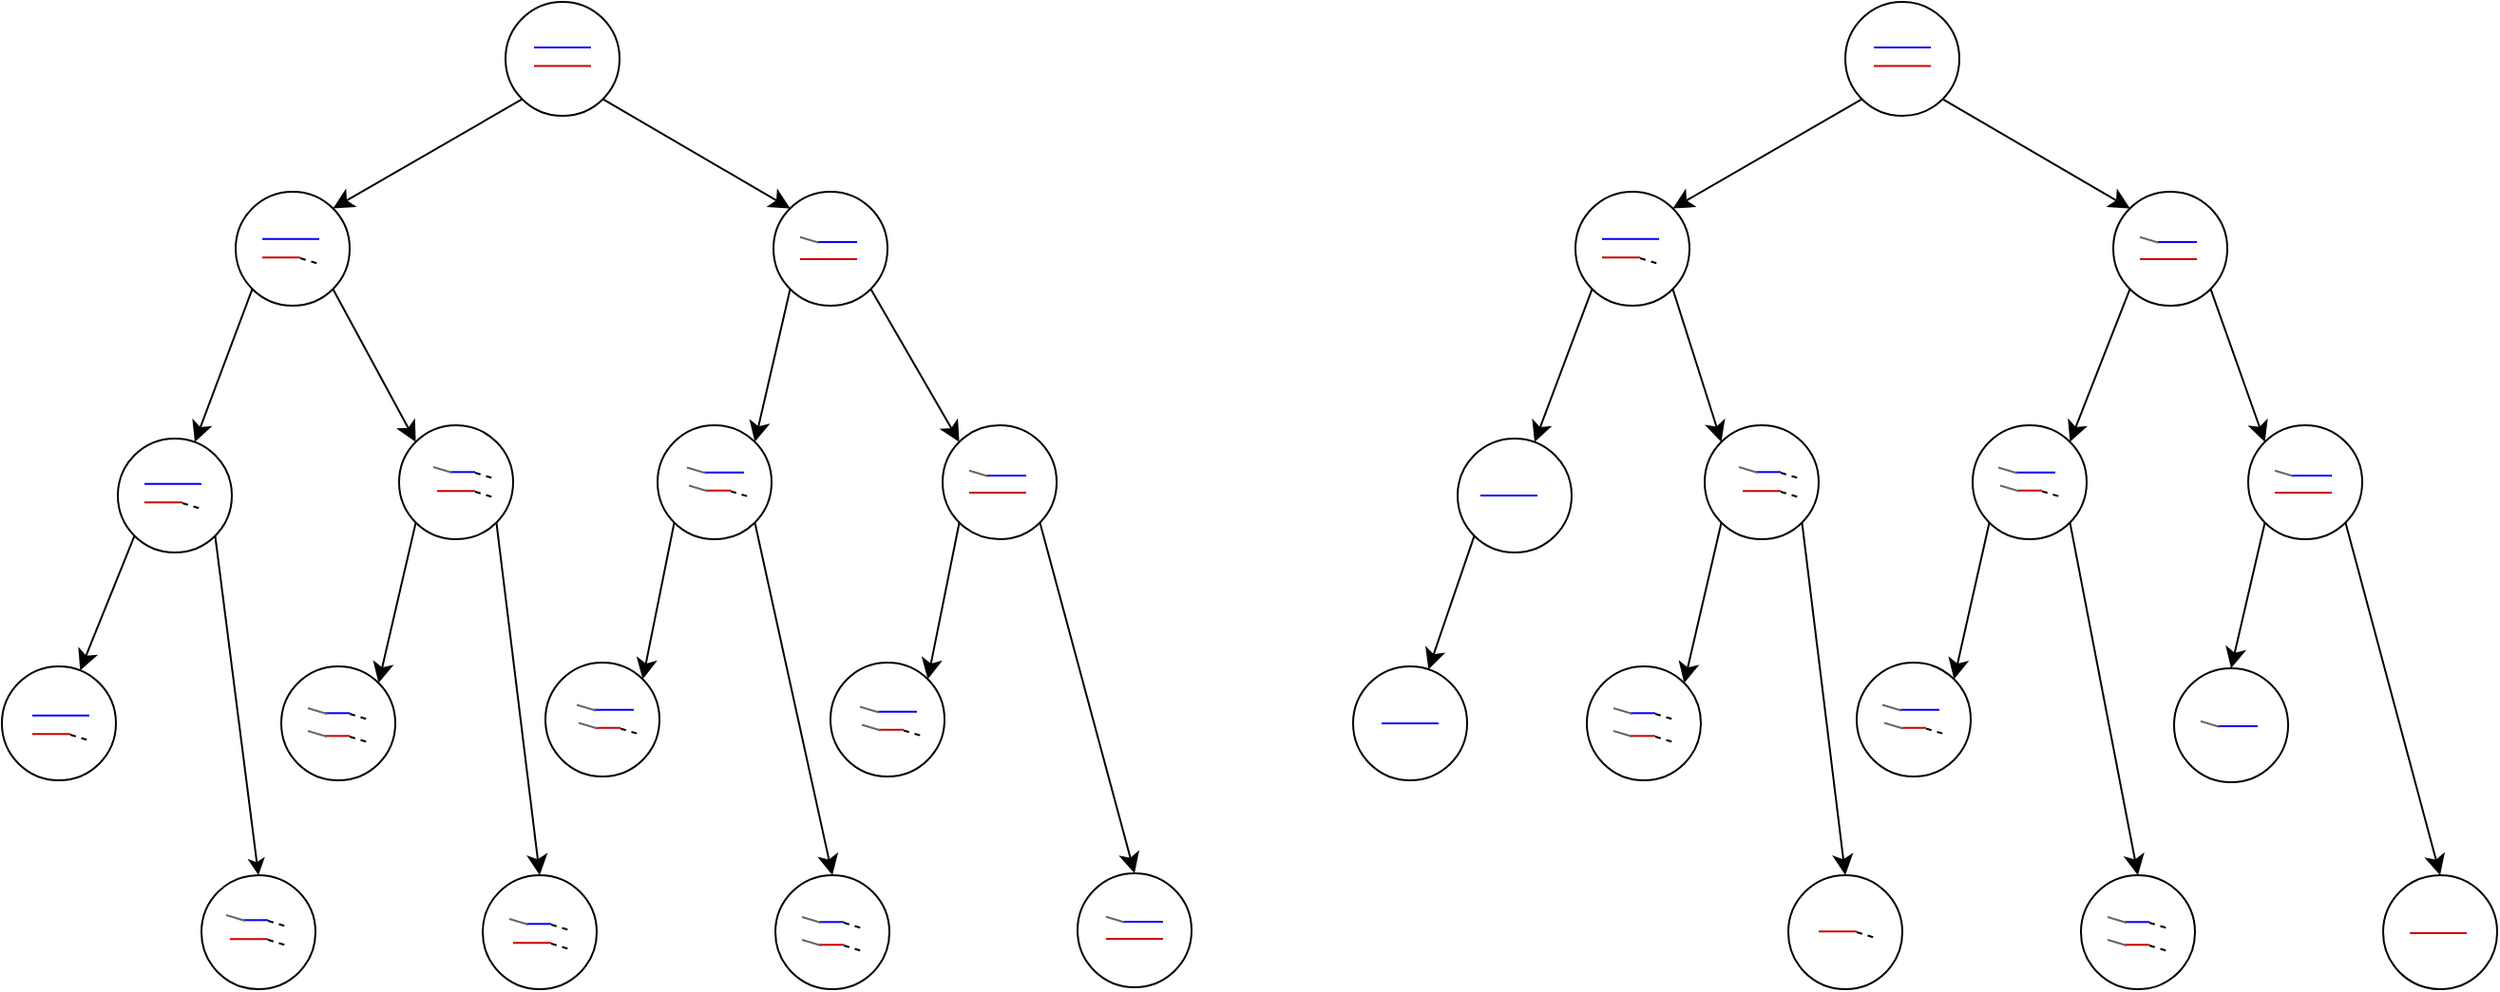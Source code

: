 <mxfile version="19.0.0" type="github"><diagram id="vGKVlqNKv7uY1KQW3NVf" name="Page-1"><mxGraphModel dx="2565" dy="947" grid="1" gridSize="10" guides="1" tooltips="1" connect="1" arrows="1" fold="1" page="1" pageScale="1" pageWidth="827" pageHeight="1169" math="0" shadow="0"><root><mxCell id="0"/><mxCell id="1" parent="0"/><mxCell id="yLyyFDIQbsNfCFdyeWr3-47" style="rounded=0;orthogonalLoop=1;jettySize=auto;html=1;exitX=0;exitY=1;exitDx=0;exitDy=0;entryX=1;entryY=0;entryDx=0;entryDy=0;fontSize=18;startSize=8;endSize=8;" parent="1" source="GIa0KxDs6VvTqCMs2XQG-1" target="yLyyFDIQbsNfCFdyeWr3-33" edge="1"><mxGeometry relative="1" as="geometry"/></mxCell><mxCell id="yLyyFDIQbsNfCFdyeWr3-48" style="edgeStyle=none;rounded=0;orthogonalLoop=1;jettySize=auto;html=1;exitX=1;exitY=1;exitDx=0;exitDy=0;entryX=0;entryY=0;entryDx=0;entryDy=0;fontSize=18;startSize=8;endSize=8;" parent="1" source="GIa0KxDs6VvTqCMs2XQG-1" target="yLyyFDIQbsNfCFdyeWr3-39" edge="1"><mxGeometry relative="1" as="geometry"/></mxCell><mxCell id="GIa0KxDs6VvTqCMs2XQG-1" value="" style="ellipse;whiteSpace=wrap;html=1;shadow=0;sketch=0;fontFamily=Times New Roman;fontSize=12;strokeWidth=1;" parent="1" vertex="1"><mxGeometry x="255" y="40" width="60" height="60" as="geometry"/></mxCell><mxCell id="GIa0KxDs6VvTqCMs2XQG-7" value="" style="endArrow=none;html=1;rounded=0;fontFamily=Times New Roman;fontSize=12;strokeColor=#0000FF;endSize=8;startSize=8;" parent="1" edge="1"><mxGeometry width="50" height="50" relative="1" as="geometry"><mxPoint x="270" y="63.97" as="sourcePoint"/><mxPoint x="300" y="63.97" as="targetPoint"/></mxGeometry></mxCell><mxCell id="GIa0KxDs6VvTqCMs2XQG-9" value="" style="endArrow=none;html=1;rounded=0;fontFamily=Times New Roman;fontSize=12;strokeColor=#CC0000;endSize=8;startSize=8;" parent="1" edge="1"><mxGeometry width="50" height="50" relative="1" as="geometry"><mxPoint x="270" y="73.78" as="sourcePoint"/><mxPoint x="300" y="73.78" as="targetPoint"/></mxGeometry></mxCell><mxCell id="yLyyFDIQbsNfCFdyeWr3-61" style="edgeStyle=none;rounded=0;orthogonalLoop=1;jettySize=auto;html=1;exitX=0;exitY=1;exitDx=0;exitDy=0;fontSize=18;startSize=8;endSize=8;" parent="1" source="yLyyFDIQbsNfCFdyeWr3-33" target="yLyyFDIQbsNfCFdyeWr3-49" edge="1"><mxGeometry relative="1" as="geometry"/></mxCell><mxCell id="yLyyFDIQbsNfCFdyeWr3-62" style="edgeStyle=none;rounded=0;orthogonalLoop=1;jettySize=auto;html=1;exitX=1;exitY=1;exitDx=0;exitDy=0;entryX=0;entryY=0;entryDx=0;entryDy=0;fontSize=18;startSize=8;endSize=8;" parent="1" source="yLyyFDIQbsNfCFdyeWr3-33" target="yLyyFDIQbsNfCFdyeWr3-55" edge="1"><mxGeometry relative="1" as="geometry"/></mxCell><mxCell id="yLyyFDIQbsNfCFdyeWr3-33" value="" style="ellipse;whiteSpace=wrap;html=1;shadow=0;sketch=0;fontFamily=Times New Roman;fontSize=12;strokeWidth=1;" parent="1" vertex="1"><mxGeometry x="113" y="140" width="60" height="60" as="geometry"/></mxCell><mxCell id="yLyyFDIQbsNfCFdyeWr3-34" value="" style="endArrow=none;html=1;rounded=0;fontFamily=Times New Roman;fontSize=12;strokeColor=#0000FF;" parent="1" edge="1"><mxGeometry width="50" height="50" relative="1" as="geometry"><mxPoint x="127" y="164.83" as="sourcePoint"/><mxPoint x="157" y="164.83" as="targetPoint"/></mxGeometry></mxCell><mxCell id="yLyyFDIQbsNfCFdyeWr3-35" value="" style="endArrow=none;html=1;rounded=0;fontFamily=Times New Roman;fontSize=12;strokeColor=#CC0000;jumpSize=6;" parent="1" edge="1"><mxGeometry width="50" height="50" relative="1" as="geometry"><mxPoint x="127" y="174.64" as="sourcePoint"/><mxPoint x="147" y="174.64" as="targetPoint"/></mxGeometry></mxCell><mxCell id="yLyyFDIQbsNfCFdyeWr3-36" value="" style="endArrow=none;html=1;rounded=0;fontFamily=Times New Roman;fontSize=12;strokeColor=#000000;jumpSize=6;dashed=1;" parent="1" edge="1"><mxGeometry width="50" height="50" relative="1" as="geometry"><mxPoint x="147" y="175" as="sourcePoint"/><mxPoint x="157" y="178" as="targetPoint"/></mxGeometry></mxCell><mxCell id="yLyyFDIQbsNfCFdyeWr3-75" style="edgeStyle=none;rounded=0;orthogonalLoop=1;jettySize=auto;html=1;exitX=0;exitY=1;exitDx=0;exitDy=0;entryX=1;entryY=0;entryDx=0;entryDy=0;fontSize=18;startSize=8;endSize=8;" parent="1" source="yLyyFDIQbsNfCFdyeWr3-39" target="yLyyFDIQbsNfCFdyeWr3-63" edge="1"><mxGeometry relative="1" as="geometry"/></mxCell><mxCell id="yLyyFDIQbsNfCFdyeWr3-76" style="edgeStyle=none;rounded=0;orthogonalLoop=1;jettySize=auto;html=1;exitX=1;exitY=1;exitDx=0;exitDy=0;entryX=0;entryY=0;entryDx=0;entryDy=0;fontSize=18;startSize=8;endSize=8;" parent="1" source="yLyyFDIQbsNfCFdyeWr3-39" target="yLyyFDIQbsNfCFdyeWr3-69" edge="1"><mxGeometry relative="1" as="geometry"/></mxCell><mxCell id="yLyyFDIQbsNfCFdyeWr3-39" value="" style="ellipse;whiteSpace=wrap;html=1;shadow=0;sketch=0;fontFamily=Times New Roman;fontSize=12;strokeWidth=1;" parent="1" vertex="1"><mxGeometry x="396" y="140" width="60" height="60" as="geometry"/></mxCell><mxCell id="yLyyFDIQbsNfCFdyeWr3-40" value="" style="endArrow=none;html=1;rounded=0;fontFamily=Times New Roman;fontSize=12;strokeColor=#CC0000;" parent="1" edge="1"><mxGeometry width="50" height="50" relative="1" as="geometry"><mxPoint x="410" y="175.53" as="sourcePoint"/><mxPoint x="440" y="175.53" as="targetPoint"/></mxGeometry></mxCell><mxCell id="yLyyFDIQbsNfCFdyeWr3-41" value="" style="endArrow=none;html=1;rounded=0;fontFamily=Times New Roman;fontSize=12;strokeColor=#0000FF;" parent="1" edge="1"><mxGeometry width="50" height="50" relative="1" as="geometry"><mxPoint x="419" y="166.53" as="sourcePoint"/><mxPoint x="440" y="166.53" as="targetPoint"/></mxGeometry></mxCell><mxCell id="yLyyFDIQbsNfCFdyeWr3-42" value="" style="endArrow=none;html=1;rounded=0;fontFamily=Times New Roman;fontSize=12;strokeColor=#666666;jumpSize=6;" parent="1" edge="1"><mxGeometry width="50" height="50" relative="1" as="geometry"><mxPoint x="410" y="163.89" as="sourcePoint"/><mxPoint x="420" y="166.89" as="targetPoint"/></mxGeometry></mxCell><mxCell id="yLyyFDIQbsNfCFdyeWr3-90" style="edgeStyle=none;rounded=0;orthogonalLoop=1;jettySize=auto;html=1;exitX=0;exitY=1;exitDx=0;exitDy=0;fontSize=18;fontColor=#FF8000;startSize=8;endSize=8;" parent="1" source="yLyyFDIQbsNfCFdyeWr3-49" target="yLyyFDIQbsNfCFdyeWr3-87" edge="1"><mxGeometry relative="1" as="geometry"/></mxCell><mxCell id="yLyyFDIQbsNfCFdyeWr3-49" value="" style="ellipse;whiteSpace=wrap;html=1;shadow=0;sketch=0;fontFamily=Times New Roman;fontSize=12;strokeWidth=1;" parent="1" vertex="1"><mxGeometry x="51" y="270" width="60" height="60" as="geometry"/></mxCell><mxCell id="yLyyFDIQbsNfCFdyeWr3-50" value="" style="endArrow=none;html=1;rounded=0;fontFamily=Times New Roman;fontSize=12;strokeColor=#0000FF;" parent="1" edge="1"><mxGeometry width="50" height="50" relative="1" as="geometry"><mxPoint x="63" y="300.0" as="sourcePoint"/><mxPoint x="93" y="300.0" as="targetPoint"/></mxGeometry></mxCell><mxCell id="yLyyFDIQbsNfCFdyeWr3-99" style="edgeStyle=none;rounded=0;orthogonalLoop=1;jettySize=auto;html=1;exitX=0;exitY=1;exitDx=0;exitDy=0;entryX=1;entryY=0;entryDx=0;entryDy=0;fontSize=18;fontColor=#FF8000;startSize=8;endSize=8;" parent="1" source="yLyyFDIQbsNfCFdyeWr3-55" target="yLyyFDIQbsNfCFdyeWr3-91" edge="1"><mxGeometry relative="1" as="geometry"/></mxCell><mxCell id="yLyyFDIQbsNfCFdyeWr3-111" style="edgeStyle=none;rounded=0;orthogonalLoop=1;jettySize=auto;html=1;exitX=1;exitY=1;exitDx=0;exitDy=0;entryX=0.5;entryY=0;entryDx=0;entryDy=0;fontSize=18;fontColor=#FF8000;startSize=8;endSize=8;" parent="1" source="yLyyFDIQbsNfCFdyeWr3-55" target="yLyyFDIQbsNfCFdyeWr3-103" edge="1"><mxGeometry relative="1" as="geometry"/></mxCell><mxCell id="yLyyFDIQbsNfCFdyeWr3-55" value="" style="ellipse;whiteSpace=wrap;html=1;shadow=0;sketch=0;fontFamily=Times New Roman;fontSize=12;strokeWidth=1;" parent="1" vertex="1"><mxGeometry x="181" y="263" width="60" height="60" as="geometry"/></mxCell><mxCell id="yLyyFDIQbsNfCFdyeWr3-120" style="edgeStyle=none;rounded=0;orthogonalLoop=1;jettySize=auto;html=1;exitX=0;exitY=1;exitDx=0;exitDy=0;entryX=1;entryY=0;entryDx=0;entryDy=0;fontSize=18;fontColor=#FF8000;startSize=8;endSize=8;" parent="1" source="yLyyFDIQbsNfCFdyeWr3-63" target="yLyyFDIQbsNfCFdyeWr3-112" edge="1"><mxGeometry relative="1" as="geometry"/></mxCell><mxCell id="yLyyFDIQbsNfCFdyeWr3-130" style="edgeStyle=none;rounded=0;orthogonalLoop=1;jettySize=auto;html=1;exitX=1;exitY=1;exitDx=0;exitDy=0;entryX=0.5;entryY=0;entryDx=0;entryDy=0;fontSize=18;fontColor=#FF8000;startSize=8;endSize=8;" parent="1" source="yLyyFDIQbsNfCFdyeWr3-63" target="yLyyFDIQbsNfCFdyeWr3-121" edge="1"><mxGeometry relative="1" as="geometry"/></mxCell><mxCell id="yLyyFDIQbsNfCFdyeWr3-63" value="" style="ellipse;whiteSpace=wrap;html=1;shadow=0;sketch=0;fontFamily=Times New Roman;fontSize=12;strokeWidth=1;" parent="1" vertex="1"><mxGeometry x="322" y="263" width="60" height="60" as="geometry"/></mxCell><mxCell id="yLyyFDIQbsNfCFdyeWr3-137" style="edgeStyle=none;rounded=0;orthogonalLoop=1;jettySize=auto;html=1;exitX=0;exitY=1;exitDx=0;exitDy=0;entryX=0.5;entryY=0;entryDx=0;entryDy=0;fontSize=18;fontColor=#FF8000;startSize=8;endSize=8;" parent="1" source="yLyyFDIQbsNfCFdyeWr3-69" target="yLyyFDIQbsNfCFdyeWr3-131" edge="1"><mxGeometry relative="1" as="geometry"/></mxCell><mxCell id="yLyyFDIQbsNfCFdyeWr3-139" style="edgeStyle=none;rounded=0;orthogonalLoop=1;jettySize=auto;html=1;exitX=1;exitY=1;exitDx=0;exitDy=0;entryX=0.5;entryY=0;entryDx=0;entryDy=0;fontSize=18;fontColor=#FF8000;startSize=8;endSize=8;" parent="1" source="yLyyFDIQbsNfCFdyeWr3-69" edge="1" target="yLyyFDIQbsNfCFdyeWr3-144"><mxGeometry relative="1" as="geometry"><mxPoint x="582" y="500" as="targetPoint"/></mxGeometry></mxCell><mxCell id="yLyyFDIQbsNfCFdyeWr3-69" value="" style="ellipse;whiteSpace=wrap;html=1;shadow=0;sketch=0;fontFamily=Times New Roman;fontSize=12;strokeWidth=1;" parent="1" vertex="1"><mxGeometry x="467" y="263" width="60" height="60" as="geometry"/></mxCell><mxCell id="yLyyFDIQbsNfCFdyeWr3-70" value="" style="endArrow=none;html=1;rounded=0;fontFamily=Times New Roman;fontSize=12;strokeColor=#CC0000;" parent="1" edge="1"><mxGeometry width="50" height="50" relative="1" as="geometry"><mxPoint x="481" y="298.53" as="sourcePoint"/><mxPoint x="511" y="298.53" as="targetPoint"/></mxGeometry></mxCell><mxCell id="yLyyFDIQbsNfCFdyeWr3-71" value="" style="endArrow=none;html=1;rounded=0;fontFamily=Times New Roman;fontSize=12;strokeColor=#0000FF;" parent="1" edge="1"><mxGeometry width="50" height="50" relative="1" as="geometry"><mxPoint x="490" y="289.53" as="sourcePoint"/><mxPoint x="511" y="289.53" as="targetPoint"/></mxGeometry></mxCell><mxCell id="yLyyFDIQbsNfCFdyeWr3-72" value="" style="endArrow=none;html=1;rounded=0;fontFamily=Times New Roman;fontSize=12;strokeColor=#666666;jumpSize=6;" parent="1" edge="1"><mxGeometry width="50" height="50" relative="1" as="geometry"><mxPoint x="481" y="286.89" as="sourcePoint"/><mxPoint x="491" y="289.89" as="targetPoint"/></mxGeometry></mxCell><mxCell id="yLyyFDIQbsNfCFdyeWr3-77" value="" style="endArrow=none;html=1;rounded=0;fontFamily=Times New Roman;fontSize=12;strokeColor=#0000FF;" parent="1" edge="1"><mxGeometry width="50" height="50" relative="1" as="geometry"><mxPoint x="208" y="287.64" as="sourcePoint"/><mxPoint x="221" y="287.64" as="targetPoint"/></mxGeometry></mxCell><mxCell id="yLyyFDIQbsNfCFdyeWr3-78" value="" style="endArrow=none;html=1;rounded=0;fontFamily=Times New Roman;fontSize=12;strokeColor=#CC0000;jumpSize=6;" parent="1" edge="1"><mxGeometry width="50" height="50" relative="1" as="geometry"><mxPoint x="201" y="297.64" as="sourcePoint"/><mxPoint x="221" y="297.64" as="targetPoint"/></mxGeometry></mxCell><mxCell id="yLyyFDIQbsNfCFdyeWr3-79" value="" style="endArrow=none;html=1;rounded=0;fontFamily=Times New Roman;fontSize=12;strokeColor=#000000;jumpSize=6;dashed=1;" parent="1" edge="1"><mxGeometry width="50" height="50" relative="1" as="geometry"><mxPoint x="221" y="298" as="sourcePoint"/><mxPoint x="231" y="301" as="targetPoint"/></mxGeometry></mxCell><mxCell id="yLyyFDIQbsNfCFdyeWr3-80" value="" style="endArrow=none;html=1;rounded=0;fontFamily=Times New Roman;fontSize=12;strokeColor=#000000;jumpSize=6;dashed=1;" parent="1" edge="1"><mxGeometry width="50" height="50" relative="1" as="geometry"><mxPoint x="221" y="288" as="sourcePoint"/><mxPoint x="231" y="291" as="targetPoint"/></mxGeometry></mxCell><mxCell id="yLyyFDIQbsNfCFdyeWr3-81" value="" style="endArrow=none;html=1;rounded=0;fontFamily=Times New Roman;fontSize=12;strokeColor=#666666;jumpSize=6;" parent="1" edge="1"><mxGeometry width="50" height="50" relative="1" as="geometry"><mxPoint x="199" y="285" as="sourcePoint"/><mxPoint x="209" y="288" as="targetPoint"/></mxGeometry></mxCell><mxCell id="yLyyFDIQbsNfCFdyeWr3-82" value="" style="endArrow=none;html=1;rounded=0;fontFamily=Times New Roman;fontSize=12;strokeColor=#CC0000;" parent="1" edge="1"><mxGeometry width="50" height="50" relative="1" as="geometry"><mxPoint x="345.5" y="297.38" as="sourcePoint"/><mxPoint x="358.5" y="297.38" as="targetPoint"/></mxGeometry></mxCell><mxCell id="yLyyFDIQbsNfCFdyeWr3-83" value="" style="endArrow=none;html=1;rounded=0;fontFamily=Times New Roman;fontSize=12;strokeColor=#000000;jumpSize=6;dashed=1;" parent="1" edge="1"><mxGeometry width="50" height="50" relative="1" as="geometry"><mxPoint x="358.5" y="297.74" as="sourcePoint"/><mxPoint x="368.5" y="300.74" as="targetPoint"/></mxGeometry></mxCell><mxCell id="yLyyFDIQbsNfCFdyeWr3-84" value="" style="endArrow=none;html=1;rounded=0;fontFamily=Times New Roman;fontSize=12;strokeColor=#666666;jumpSize=6;" parent="1" edge="1"><mxGeometry width="50" height="50" relative="1" as="geometry"><mxPoint x="336.5" y="294.74" as="sourcePoint"/><mxPoint x="346.5" y="297.74" as="targetPoint"/></mxGeometry></mxCell><mxCell id="yLyyFDIQbsNfCFdyeWr3-85" value="" style="endArrow=none;html=1;rounded=0;fontFamily=Times New Roman;fontSize=12;strokeColor=#0000FF;" parent="1" edge="1"><mxGeometry width="50" height="50" relative="1" as="geometry"><mxPoint x="344.5" y="287.91" as="sourcePoint"/><mxPoint x="365.5" y="287.91" as="targetPoint"/></mxGeometry></mxCell><mxCell id="yLyyFDIQbsNfCFdyeWr3-86" value="" style="endArrow=none;html=1;rounded=0;fontFamily=Times New Roman;fontSize=12;strokeColor=#666666;jumpSize=6;" parent="1" edge="1"><mxGeometry width="50" height="50" relative="1" as="geometry"><mxPoint x="335.5" y="285.27" as="sourcePoint"/><mxPoint x="345.5" y="288.27" as="targetPoint"/></mxGeometry></mxCell><mxCell id="yLyyFDIQbsNfCFdyeWr3-87" value="" style="ellipse;whiteSpace=wrap;html=1;shadow=0;sketch=0;fontFamily=Times New Roman;fontSize=12;strokeWidth=1;" parent="1" vertex="1"><mxGeometry x="-4" y="390" width="60" height="60" as="geometry"/></mxCell><mxCell id="yLyyFDIQbsNfCFdyeWr3-88" value="" style="endArrow=none;html=1;rounded=0;fontFamily=Times New Roman;fontSize=12;strokeColor=#0000FF;" parent="1" edge="1"><mxGeometry width="50" height="50" relative="1" as="geometry"><mxPoint x="11" y="420" as="sourcePoint"/><mxPoint x="41" y="420" as="targetPoint"/></mxGeometry></mxCell><mxCell id="yLyyFDIQbsNfCFdyeWr3-91" value="" style="ellipse;whiteSpace=wrap;html=1;shadow=0;sketch=0;fontFamily=Times New Roman;fontSize=12;strokeWidth=1;" parent="1" vertex="1"><mxGeometry x="119" y="390" width="60" height="60" as="geometry"/></mxCell><mxCell id="yLyyFDIQbsNfCFdyeWr3-94" value="" style="endArrow=none;html=1;rounded=0;fontFamily=Times New Roman;fontSize=12;strokeColor=#0000FF;" parent="1" edge="1"><mxGeometry width="50" height="50" relative="1" as="geometry"><mxPoint x="142" y="414.64" as="sourcePoint"/><mxPoint x="155" y="414.64" as="targetPoint"/></mxGeometry></mxCell><mxCell id="yLyyFDIQbsNfCFdyeWr3-97" value="" style="endArrow=none;html=1;rounded=0;fontFamily=Times New Roman;fontSize=12;strokeColor=#000000;jumpSize=6;dashed=1;" parent="1" edge="1"><mxGeometry width="50" height="50" relative="1" as="geometry"><mxPoint x="155" y="415" as="sourcePoint"/><mxPoint x="165" y="418" as="targetPoint"/></mxGeometry></mxCell><mxCell id="yLyyFDIQbsNfCFdyeWr3-98" value="" style="endArrow=none;html=1;rounded=0;fontFamily=Times New Roman;fontSize=12;strokeColor=#666666;jumpSize=6;" parent="1" edge="1"><mxGeometry width="50" height="50" relative="1" as="geometry"><mxPoint x="133" y="412" as="sourcePoint"/><mxPoint x="143" y="415" as="targetPoint"/></mxGeometry></mxCell><mxCell id="yLyyFDIQbsNfCFdyeWr3-100" value="" style="endArrow=none;html=1;rounded=0;fontFamily=Times New Roman;fontSize=12;strokeColor=#CC0000;" parent="1" edge="1"><mxGeometry width="50" height="50" relative="1" as="geometry"><mxPoint x="142" y="426.64" as="sourcePoint"/><mxPoint x="155" y="426.64" as="targetPoint"/></mxGeometry></mxCell><mxCell id="yLyyFDIQbsNfCFdyeWr3-101" value="" style="endArrow=none;html=1;rounded=0;fontFamily=Times New Roman;fontSize=12;strokeColor=#000000;jumpSize=6;dashed=1;" parent="1" edge="1"><mxGeometry width="50" height="50" relative="1" as="geometry"><mxPoint x="155" y="427" as="sourcePoint"/><mxPoint x="165" y="430" as="targetPoint"/></mxGeometry></mxCell><mxCell id="yLyyFDIQbsNfCFdyeWr3-102" value="" style="endArrow=none;html=1;rounded=0;fontFamily=Times New Roman;fontSize=12;strokeColor=#666666;jumpSize=6;" parent="1" edge="1"><mxGeometry width="50" height="50" relative="1" as="geometry"><mxPoint x="133" y="424" as="sourcePoint"/><mxPoint x="143" y="427" as="targetPoint"/></mxGeometry></mxCell><mxCell id="yLyyFDIQbsNfCFdyeWr3-103" value="" style="ellipse;whiteSpace=wrap;html=1;shadow=0;sketch=0;fontFamily=Times New Roman;fontSize=12;strokeWidth=1;" parent="1" vertex="1"><mxGeometry x="225" y="500" width="60" height="60" as="geometry"/></mxCell><mxCell id="yLyyFDIQbsNfCFdyeWr3-107" value="" style="endArrow=none;html=1;rounded=0;fontFamily=Times New Roman;fontSize=12;strokeColor=#CC0000;jumpSize=6;" parent="1" edge="1"><mxGeometry width="50" height="50" relative="1" as="geometry"><mxPoint x="241" y="529.64" as="sourcePoint"/><mxPoint x="261" y="529.64" as="targetPoint"/></mxGeometry></mxCell><mxCell id="yLyyFDIQbsNfCFdyeWr3-108" value="" style="endArrow=none;html=1;rounded=0;fontFamily=Times New Roman;fontSize=12;strokeColor=#000000;jumpSize=6;dashed=1;" parent="1" edge="1"><mxGeometry width="50" height="50" relative="1" as="geometry"><mxPoint x="261" y="530" as="sourcePoint"/><mxPoint x="271" y="533" as="targetPoint"/></mxGeometry></mxCell><mxCell id="yLyyFDIQbsNfCFdyeWr3-112" value="" style="ellipse;whiteSpace=wrap;html=1;shadow=0;sketch=0;fontFamily=Times New Roman;fontSize=12;strokeWidth=1;" parent="1" vertex="1"><mxGeometry x="261" y="388" width="60" height="60" as="geometry"/></mxCell><mxCell id="yLyyFDIQbsNfCFdyeWr3-115" value="" style="endArrow=none;html=1;rounded=0;fontFamily=Times New Roman;fontSize=12;strokeColor=#CC0000;" parent="1" edge="1"><mxGeometry width="50" height="50" relative="1" as="geometry"><mxPoint x="284.5" y="422.38" as="sourcePoint"/><mxPoint x="297.5" y="422.38" as="targetPoint"/></mxGeometry></mxCell><mxCell id="yLyyFDIQbsNfCFdyeWr3-116" value="" style="endArrow=none;html=1;rounded=0;fontFamily=Times New Roman;fontSize=12;strokeColor=#000000;jumpSize=6;dashed=1;" parent="1" edge="1"><mxGeometry width="50" height="50" relative="1" as="geometry"><mxPoint x="297.5" y="422.74" as="sourcePoint"/><mxPoint x="307.5" y="425.74" as="targetPoint"/></mxGeometry></mxCell><mxCell id="yLyyFDIQbsNfCFdyeWr3-117" value="" style="endArrow=none;html=1;rounded=0;fontFamily=Times New Roman;fontSize=12;strokeColor=#666666;jumpSize=6;" parent="1" edge="1"><mxGeometry width="50" height="50" relative="1" as="geometry"><mxPoint x="275.5" y="419.74" as="sourcePoint"/><mxPoint x="285.5" y="422.74" as="targetPoint"/></mxGeometry></mxCell><mxCell id="yLyyFDIQbsNfCFdyeWr3-118" value="" style="endArrow=none;html=1;rounded=0;fontFamily=Times New Roman;fontSize=12;strokeColor=#0000FF;" parent="1" edge="1"><mxGeometry width="50" height="50" relative="1" as="geometry"><mxPoint x="283.5" y="412.91" as="sourcePoint"/><mxPoint x="304.5" y="412.91" as="targetPoint"/></mxGeometry></mxCell><mxCell id="yLyyFDIQbsNfCFdyeWr3-119" value="" style="endArrow=none;html=1;rounded=0;fontFamily=Times New Roman;fontSize=12;strokeColor=#666666;jumpSize=6;" parent="1" edge="1"><mxGeometry width="50" height="50" relative="1" as="geometry"><mxPoint x="274.5" y="410.27" as="sourcePoint"/><mxPoint x="284.5" y="413.27" as="targetPoint"/></mxGeometry></mxCell><mxCell id="yLyyFDIQbsNfCFdyeWr3-121" value="" style="ellipse;whiteSpace=wrap;html=1;shadow=0;sketch=0;fontFamily=Times New Roman;fontSize=12;strokeWidth=1;" parent="1" vertex="1"><mxGeometry x="379" y="500" width="60" height="60" as="geometry"/></mxCell><mxCell id="yLyyFDIQbsNfCFdyeWr3-124" value="" style="endArrow=none;html=1;rounded=0;fontFamily=Times New Roman;fontSize=12;strokeColor=#0000FF;" parent="1" edge="1"><mxGeometry width="50" height="50" relative="1" as="geometry"><mxPoint x="402" y="524.64" as="sourcePoint"/><mxPoint x="415" y="524.64" as="targetPoint"/></mxGeometry></mxCell><mxCell id="yLyyFDIQbsNfCFdyeWr3-125" value="" style="endArrow=none;html=1;rounded=0;fontFamily=Times New Roman;fontSize=12;strokeColor=#000000;jumpSize=6;dashed=1;" parent="1" edge="1"><mxGeometry width="50" height="50" relative="1" as="geometry"><mxPoint x="415" y="525" as="sourcePoint"/><mxPoint x="425" y="528" as="targetPoint"/></mxGeometry></mxCell><mxCell id="yLyyFDIQbsNfCFdyeWr3-126" value="" style="endArrow=none;html=1;rounded=0;fontFamily=Times New Roman;fontSize=12;strokeColor=#666666;jumpSize=6;" parent="1" edge="1"><mxGeometry width="50" height="50" relative="1" as="geometry"><mxPoint x="393" y="522" as="sourcePoint"/><mxPoint x="403" y="525" as="targetPoint"/></mxGeometry></mxCell><mxCell id="yLyyFDIQbsNfCFdyeWr3-127" value="" style="endArrow=none;html=1;rounded=0;fontFamily=Times New Roman;fontSize=12;strokeColor=#CC0000;" parent="1" edge="1"><mxGeometry width="50" height="50" relative="1" as="geometry"><mxPoint x="402" y="536.64" as="sourcePoint"/><mxPoint x="415" y="536.64" as="targetPoint"/></mxGeometry></mxCell><mxCell id="yLyyFDIQbsNfCFdyeWr3-128" value="" style="endArrow=none;html=1;rounded=0;fontFamily=Times New Roman;fontSize=12;strokeColor=#000000;jumpSize=6;dashed=1;" parent="1" edge="1"><mxGeometry width="50" height="50" relative="1" as="geometry"><mxPoint x="415" y="537" as="sourcePoint"/><mxPoint x="425" y="540" as="targetPoint"/></mxGeometry></mxCell><mxCell id="yLyyFDIQbsNfCFdyeWr3-129" value="" style="endArrow=none;html=1;rounded=0;fontFamily=Times New Roman;fontSize=12;strokeColor=#666666;jumpSize=6;" parent="1" edge="1"><mxGeometry width="50" height="50" relative="1" as="geometry"><mxPoint x="393" y="534" as="sourcePoint"/><mxPoint x="403" y="537" as="targetPoint"/></mxGeometry></mxCell><mxCell id="yLyyFDIQbsNfCFdyeWr3-131" value="" style="ellipse;whiteSpace=wrap;html=1;shadow=0;sketch=0;fontFamily=Times New Roman;fontSize=12;strokeWidth=1;" parent="1" vertex="1"><mxGeometry x="428" y="391" width="60" height="60" as="geometry"/></mxCell><mxCell id="yLyyFDIQbsNfCFdyeWr3-133" value="" style="endArrow=none;html=1;rounded=0;fontFamily=Times New Roman;fontSize=12;strokeColor=#0000FF;" parent="1" edge="1"><mxGeometry width="50" height="50" relative="1" as="geometry"><mxPoint x="451" y="421.53" as="sourcePoint"/><mxPoint x="472" y="421.53" as="targetPoint"/></mxGeometry></mxCell><mxCell id="yLyyFDIQbsNfCFdyeWr3-134" value="" style="endArrow=none;html=1;rounded=0;fontFamily=Times New Roman;fontSize=12;strokeColor=#666666;jumpSize=6;" parent="1" edge="1"><mxGeometry width="50" height="50" relative="1" as="geometry"><mxPoint x="442" y="418.89" as="sourcePoint"/><mxPoint x="452" y="421.89" as="targetPoint"/></mxGeometry></mxCell><mxCell id="yLyyFDIQbsNfCFdyeWr3-144" value="" style="ellipse;whiteSpace=wrap;html=1;shadow=0;sketch=0;fontFamily=Times New Roman;fontSize=12;strokeWidth=1;" parent="1" vertex="1"><mxGeometry x="538" y="500" width="60" height="60" as="geometry"/></mxCell><mxCell id="yLyyFDIQbsNfCFdyeWr3-145" value="" style="endArrow=none;html=1;rounded=0;fontFamily=Times New Roman;fontSize=12;strokeColor=#CC0000;" parent="1" edge="1"><mxGeometry width="50" height="50" relative="1" as="geometry"><mxPoint x="552" y="530.53" as="sourcePoint"/><mxPoint x="582" y="530.53" as="targetPoint"/></mxGeometry></mxCell><mxCell id="z2nwyk5o9A9Ng_F9-1kK-1" style="rounded=0;orthogonalLoop=1;jettySize=auto;html=1;exitX=0;exitY=1;exitDx=0;exitDy=0;entryX=1;entryY=0;entryDx=0;entryDy=0;fontSize=18;startSize=8;endSize=8;" edge="1" parent="1" source="z2nwyk5o9A9Ng_F9-1kK-3" target="z2nwyk5o9A9Ng_F9-1kK-8"><mxGeometry relative="1" as="geometry"/></mxCell><mxCell id="z2nwyk5o9A9Ng_F9-1kK-2" style="edgeStyle=none;rounded=0;orthogonalLoop=1;jettySize=auto;html=1;exitX=1;exitY=1;exitDx=0;exitDy=0;entryX=0;entryY=0;entryDx=0;entryDy=0;fontSize=18;startSize=8;endSize=8;" edge="1" parent="1" source="z2nwyk5o9A9Ng_F9-1kK-3" target="z2nwyk5o9A9Ng_F9-1kK-14"><mxGeometry relative="1" as="geometry"/></mxCell><mxCell id="z2nwyk5o9A9Ng_F9-1kK-3" value="" style="ellipse;whiteSpace=wrap;html=1;shadow=0;sketch=0;fontFamily=Times New Roman;fontSize=12;strokeWidth=1;" vertex="1" parent="1"><mxGeometry x="-450" y="40" width="60" height="60" as="geometry"/></mxCell><mxCell id="z2nwyk5o9A9Ng_F9-1kK-4" value="" style="endArrow=none;html=1;rounded=0;fontFamily=Times New Roman;fontSize=12;strokeColor=#0000FF;endSize=8;startSize=8;" edge="1" parent="1"><mxGeometry width="50" height="50" relative="1" as="geometry"><mxPoint x="-435" y="63.97" as="sourcePoint"/><mxPoint x="-405" y="63.97" as="targetPoint"/></mxGeometry></mxCell><mxCell id="z2nwyk5o9A9Ng_F9-1kK-5" value="" style="endArrow=none;html=1;rounded=0;fontFamily=Times New Roman;fontSize=12;strokeColor=#CC0000;endSize=8;startSize=8;" edge="1" parent="1"><mxGeometry width="50" height="50" relative="1" as="geometry"><mxPoint x="-435" y="73.78" as="sourcePoint"/><mxPoint x="-405" y="73.78" as="targetPoint"/></mxGeometry></mxCell><mxCell id="z2nwyk5o9A9Ng_F9-1kK-6" style="edgeStyle=none;rounded=0;orthogonalLoop=1;jettySize=auto;html=1;exitX=0;exitY=1;exitDx=0;exitDy=0;fontSize=18;startSize=8;endSize=8;" edge="1" parent="1" source="z2nwyk5o9A9Ng_F9-1kK-8" target="z2nwyk5o9A9Ng_F9-1kK-19"><mxGeometry relative="1" as="geometry"/></mxCell><mxCell id="z2nwyk5o9A9Ng_F9-1kK-7" style="edgeStyle=none;rounded=0;orthogonalLoop=1;jettySize=auto;html=1;exitX=1;exitY=1;exitDx=0;exitDy=0;entryX=0;entryY=0;entryDx=0;entryDy=0;fontSize=18;startSize=8;endSize=8;" edge="1" parent="1" source="z2nwyk5o9A9Ng_F9-1kK-8" target="z2nwyk5o9A9Ng_F9-1kK-23"><mxGeometry relative="1" as="geometry"/></mxCell><mxCell id="z2nwyk5o9A9Ng_F9-1kK-8" value="" style="ellipse;whiteSpace=wrap;html=1;shadow=0;sketch=0;fontFamily=Times New Roman;fontSize=12;strokeWidth=1;" vertex="1" parent="1"><mxGeometry x="-592" y="140" width="60" height="60" as="geometry"/></mxCell><mxCell id="z2nwyk5o9A9Ng_F9-1kK-9" value="" style="endArrow=none;html=1;rounded=0;fontFamily=Times New Roman;fontSize=12;strokeColor=#0000FF;" edge="1" parent="1"><mxGeometry width="50" height="50" relative="1" as="geometry"><mxPoint x="-578" y="164.83" as="sourcePoint"/><mxPoint x="-548" y="164.83" as="targetPoint"/></mxGeometry></mxCell><mxCell id="z2nwyk5o9A9Ng_F9-1kK-10" value="" style="endArrow=none;html=1;rounded=0;fontFamily=Times New Roman;fontSize=12;strokeColor=#CC0000;jumpSize=6;" edge="1" parent="1"><mxGeometry width="50" height="50" relative="1" as="geometry"><mxPoint x="-578" y="174.64" as="sourcePoint"/><mxPoint x="-558" y="174.64" as="targetPoint"/></mxGeometry></mxCell><mxCell id="z2nwyk5o9A9Ng_F9-1kK-11" value="" style="endArrow=none;html=1;rounded=0;fontFamily=Times New Roman;fontSize=12;strokeColor=#000000;jumpSize=6;dashed=1;" edge="1" parent="1"><mxGeometry width="50" height="50" relative="1" as="geometry"><mxPoint x="-558" y="175" as="sourcePoint"/><mxPoint x="-548" y="178" as="targetPoint"/></mxGeometry></mxCell><mxCell id="z2nwyk5o9A9Ng_F9-1kK-12" style="edgeStyle=none;rounded=0;orthogonalLoop=1;jettySize=auto;html=1;exitX=0;exitY=1;exitDx=0;exitDy=0;entryX=1;entryY=0;entryDx=0;entryDy=0;fontSize=18;startSize=8;endSize=8;" edge="1" parent="1" source="z2nwyk5o9A9Ng_F9-1kK-14" target="z2nwyk5o9A9Ng_F9-1kK-26"><mxGeometry relative="1" as="geometry"/></mxCell><mxCell id="z2nwyk5o9A9Ng_F9-1kK-13" style="edgeStyle=none;rounded=0;orthogonalLoop=1;jettySize=auto;html=1;exitX=1;exitY=1;exitDx=0;exitDy=0;entryX=0;entryY=0;entryDx=0;entryDy=0;fontSize=18;startSize=8;endSize=8;" edge="1" parent="1" source="z2nwyk5o9A9Ng_F9-1kK-14" target="z2nwyk5o9A9Ng_F9-1kK-29"><mxGeometry relative="1" as="geometry"/></mxCell><mxCell id="z2nwyk5o9A9Ng_F9-1kK-14" value="" style="ellipse;whiteSpace=wrap;html=1;shadow=0;sketch=0;fontFamily=Times New Roman;fontSize=12;strokeWidth=1;" vertex="1" parent="1"><mxGeometry x="-309" y="140" width="60" height="60" as="geometry"/></mxCell><mxCell id="z2nwyk5o9A9Ng_F9-1kK-15" value="" style="endArrow=none;html=1;rounded=0;fontFamily=Times New Roman;fontSize=12;strokeColor=#CC0000;" edge="1" parent="1"><mxGeometry width="50" height="50" relative="1" as="geometry"><mxPoint x="-295" y="175.53" as="sourcePoint"/><mxPoint x="-265" y="175.53" as="targetPoint"/></mxGeometry></mxCell><mxCell id="z2nwyk5o9A9Ng_F9-1kK-16" value="" style="endArrow=none;html=1;rounded=0;fontFamily=Times New Roman;fontSize=12;strokeColor=#0000FF;" edge="1" parent="1"><mxGeometry width="50" height="50" relative="1" as="geometry"><mxPoint x="-286" y="166.53" as="sourcePoint"/><mxPoint x="-265" y="166.53" as="targetPoint"/></mxGeometry></mxCell><mxCell id="z2nwyk5o9A9Ng_F9-1kK-17" value="" style="endArrow=none;html=1;rounded=0;fontFamily=Times New Roman;fontSize=12;strokeColor=#666666;jumpSize=6;" edge="1" parent="1"><mxGeometry width="50" height="50" relative="1" as="geometry"><mxPoint x="-295" y="163.89" as="sourcePoint"/><mxPoint x="-285" y="166.89" as="targetPoint"/></mxGeometry></mxCell><mxCell id="z2nwyk5o9A9Ng_F9-1kK-18" style="edgeStyle=none;rounded=0;orthogonalLoop=1;jettySize=auto;html=1;exitX=0;exitY=1;exitDx=0;exitDy=0;fontSize=18;fontColor=#FF8000;startSize=8;endSize=8;" edge="1" parent="1" source="z2nwyk5o9A9Ng_F9-1kK-19" target="z2nwyk5o9A9Ng_F9-1kK-43"><mxGeometry relative="1" as="geometry"/></mxCell><mxCell id="z2nwyk5o9A9Ng_F9-1kK-84" style="rounded=0;orthogonalLoop=1;jettySize=auto;html=1;exitX=1;exitY=1;exitDx=0;exitDy=0;entryX=0.5;entryY=0;entryDx=0;entryDy=0;" edge="1" parent="1" source="z2nwyk5o9A9Ng_F9-1kK-19" target="z2nwyk5o9A9Ng_F9-1kK-78"><mxGeometry relative="1" as="geometry"/></mxCell><mxCell id="z2nwyk5o9A9Ng_F9-1kK-19" value="" style="ellipse;whiteSpace=wrap;html=1;shadow=0;sketch=0;fontFamily=Times New Roman;fontSize=12;strokeWidth=1;" vertex="1" parent="1"><mxGeometry x="-654" y="270" width="60" height="60" as="geometry"/></mxCell><mxCell id="z2nwyk5o9A9Ng_F9-1kK-21" style="edgeStyle=none;rounded=0;orthogonalLoop=1;jettySize=auto;html=1;exitX=0;exitY=1;exitDx=0;exitDy=0;entryX=1;entryY=0;entryDx=0;entryDy=0;fontSize=18;fontColor=#FF8000;startSize=8;endSize=8;" edge="1" parent="1" source="z2nwyk5o9A9Ng_F9-1kK-23" target="z2nwyk5o9A9Ng_F9-1kK-45"><mxGeometry relative="1" as="geometry"/></mxCell><mxCell id="z2nwyk5o9A9Ng_F9-1kK-22" style="edgeStyle=none;rounded=0;orthogonalLoop=1;jettySize=auto;html=1;exitX=1;exitY=1;exitDx=0;exitDy=0;entryX=0.5;entryY=0;entryDx=0;entryDy=0;fontSize=18;fontColor=#FF8000;startSize=8;endSize=8;" edge="1" parent="1" source="z2nwyk5o9A9Ng_F9-1kK-23" target="z2nwyk5o9A9Ng_F9-1kK-52"><mxGeometry relative="1" as="geometry"/></mxCell><mxCell id="z2nwyk5o9A9Ng_F9-1kK-23" value="" style="ellipse;whiteSpace=wrap;html=1;shadow=0;sketch=0;fontFamily=Times New Roman;fontSize=12;strokeWidth=1;" vertex="1" parent="1"><mxGeometry x="-506" y="263" width="60" height="60" as="geometry"/></mxCell><mxCell id="z2nwyk5o9A9Ng_F9-1kK-24" style="edgeStyle=none;rounded=0;orthogonalLoop=1;jettySize=auto;html=1;exitX=0;exitY=1;exitDx=0;exitDy=0;entryX=1;entryY=0;entryDx=0;entryDy=0;fontSize=18;fontColor=#FF8000;startSize=8;endSize=8;" edge="1" parent="1" source="z2nwyk5o9A9Ng_F9-1kK-26" target="z2nwyk5o9A9Ng_F9-1kK-55"><mxGeometry relative="1" as="geometry"/></mxCell><mxCell id="z2nwyk5o9A9Ng_F9-1kK-25" style="edgeStyle=none;rounded=0;orthogonalLoop=1;jettySize=auto;html=1;exitX=1;exitY=1;exitDx=0;exitDy=0;entryX=0.5;entryY=0;entryDx=0;entryDy=0;fontSize=18;fontColor=#FF8000;startSize=8;endSize=8;" edge="1" parent="1" source="z2nwyk5o9A9Ng_F9-1kK-26" target="z2nwyk5o9A9Ng_F9-1kK-61"><mxGeometry relative="1" as="geometry"/></mxCell><mxCell id="z2nwyk5o9A9Ng_F9-1kK-26" value="" style="ellipse;whiteSpace=wrap;html=1;shadow=0;sketch=0;fontFamily=Times New Roman;fontSize=12;strokeWidth=1;" vertex="1" parent="1"><mxGeometry x="-370" y="263" width="60" height="60" as="geometry"/></mxCell><mxCell id="z2nwyk5o9A9Ng_F9-1kK-27" style="edgeStyle=none;rounded=0;orthogonalLoop=1;jettySize=auto;html=1;exitX=0;exitY=1;exitDx=0;exitDy=0;entryX=1;entryY=0;entryDx=0;entryDy=0;fontSize=18;fontColor=#FF8000;startSize=8;endSize=8;" edge="1" parent="1" source="z2nwyk5o9A9Ng_F9-1kK-29" target="z2nwyk5o9A9Ng_F9-1kK-68"><mxGeometry relative="1" as="geometry"/></mxCell><mxCell id="z2nwyk5o9A9Ng_F9-1kK-28" style="edgeStyle=none;rounded=0;orthogonalLoop=1;jettySize=auto;html=1;exitX=1;exitY=1;exitDx=0;exitDy=0;entryX=0.5;entryY=0;entryDx=0;entryDy=0;fontSize=18;fontColor=#FF8000;startSize=8;endSize=8;" edge="1" parent="1" source="z2nwyk5o9A9Ng_F9-1kK-29" target="z2nwyk5o9A9Ng_F9-1kK-73"><mxGeometry relative="1" as="geometry"><mxPoint x="-105" y="500" as="targetPoint"/></mxGeometry></mxCell><mxCell id="z2nwyk5o9A9Ng_F9-1kK-29" value="" style="ellipse;whiteSpace=wrap;html=1;shadow=0;sketch=0;fontFamily=Times New Roman;fontSize=12;strokeWidth=1;" vertex="1" parent="1"><mxGeometry x="-220" y="263" width="60" height="60" as="geometry"/></mxCell><mxCell id="z2nwyk5o9A9Ng_F9-1kK-30" value="" style="endArrow=none;html=1;rounded=0;fontFamily=Times New Roman;fontSize=12;strokeColor=#CC0000;" edge="1" parent="1"><mxGeometry width="50" height="50" relative="1" as="geometry"><mxPoint x="-206" y="298.53" as="sourcePoint"/><mxPoint x="-176" y="298.53" as="targetPoint"/></mxGeometry></mxCell><mxCell id="z2nwyk5o9A9Ng_F9-1kK-31" value="" style="endArrow=none;html=1;rounded=0;fontFamily=Times New Roman;fontSize=12;strokeColor=#0000FF;" edge="1" parent="1"><mxGeometry width="50" height="50" relative="1" as="geometry"><mxPoint x="-197" y="289.53" as="sourcePoint"/><mxPoint x="-176" y="289.53" as="targetPoint"/></mxGeometry></mxCell><mxCell id="z2nwyk5o9A9Ng_F9-1kK-32" value="" style="endArrow=none;html=1;rounded=0;fontFamily=Times New Roman;fontSize=12;strokeColor=#666666;jumpSize=6;" edge="1" parent="1"><mxGeometry width="50" height="50" relative="1" as="geometry"><mxPoint x="-206" y="286.89" as="sourcePoint"/><mxPoint x="-196" y="289.89" as="targetPoint"/></mxGeometry></mxCell><mxCell id="z2nwyk5o9A9Ng_F9-1kK-33" value="" style="endArrow=none;html=1;rounded=0;fontFamily=Times New Roman;fontSize=12;strokeColor=#0000FF;" edge="1" parent="1"><mxGeometry width="50" height="50" relative="1" as="geometry"><mxPoint x="-479" y="287.64" as="sourcePoint"/><mxPoint x="-466" y="287.64" as="targetPoint"/></mxGeometry></mxCell><mxCell id="z2nwyk5o9A9Ng_F9-1kK-34" value="" style="endArrow=none;html=1;rounded=0;fontFamily=Times New Roman;fontSize=12;strokeColor=#CC0000;jumpSize=6;" edge="1" parent="1"><mxGeometry width="50" height="50" relative="1" as="geometry"><mxPoint x="-486" y="297.64" as="sourcePoint"/><mxPoint x="-466" y="297.64" as="targetPoint"/></mxGeometry></mxCell><mxCell id="z2nwyk5o9A9Ng_F9-1kK-35" value="" style="endArrow=none;html=1;rounded=0;fontFamily=Times New Roman;fontSize=12;strokeColor=#000000;jumpSize=6;dashed=1;" edge="1" parent="1"><mxGeometry width="50" height="50" relative="1" as="geometry"><mxPoint x="-466" y="298" as="sourcePoint"/><mxPoint x="-456" y="301" as="targetPoint"/></mxGeometry></mxCell><mxCell id="z2nwyk5o9A9Ng_F9-1kK-36" value="" style="endArrow=none;html=1;rounded=0;fontFamily=Times New Roman;fontSize=12;strokeColor=#000000;jumpSize=6;dashed=1;" edge="1" parent="1"><mxGeometry width="50" height="50" relative="1" as="geometry"><mxPoint x="-466" y="288" as="sourcePoint"/><mxPoint x="-456" y="291" as="targetPoint"/></mxGeometry></mxCell><mxCell id="z2nwyk5o9A9Ng_F9-1kK-37" value="" style="endArrow=none;html=1;rounded=0;fontFamily=Times New Roman;fontSize=12;strokeColor=#666666;jumpSize=6;" edge="1" parent="1"><mxGeometry width="50" height="50" relative="1" as="geometry"><mxPoint x="-488" y="285" as="sourcePoint"/><mxPoint x="-478" y="288" as="targetPoint"/></mxGeometry></mxCell><mxCell id="z2nwyk5o9A9Ng_F9-1kK-38" value="" style="endArrow=none;html=1;rounded=0;fontFamily=Times New Roman;fontSize=12;strokeColor=#CC0000;" edge="1" parent="1"><mxGeometry width="50" height="50" relative="1" as="geometry"><mxPoint x="-344.5" y="297.38" as="sourcePoint"/><mxPoint x="-331.5" y="297.38" as="targetPoint"/></mxGeometry></mxCell><mxCell id="z2nwyk5o9A9Ng_F9-1kK-39" value="" style="endArrow=none;html=1;rounded=0;fontFamily=Times New Roman;fontSize=12;strokeColor=#000000;jumpSize=6;dashed=1;" edge="1" parent="1"><mxGeometry width="50" height="50" relative="1" as="geometry"><mxPoint x="-331.5" y="297.74" as="sourcePoint"/><mxPoint x="-321.5" y="300.74" as="targetPoint"/></mxGeometry></mxCell><mxCell id="z2nwyk5o9A9Ng_F9-1kK-40" value="" style="endArrow=none;html=1;rounded=0;fontFamily=Times New Roman;fontSize=12;strokeColor=#666666;jumpSize=6;" edge="1" parent="1"><mxGeometry width="50" height="50" relative="1" as="geometry"><mxPoint x="-353.5" y="294.74" as="sourcePoint"/><mxPoint x="-343.5" y="297.74" as="targetPoint"/></mxGeometry></mxCell><mxCell id="z2nwyk5o9A9Ng_F9-1kK-41" value="" style="endArrow=none;html=1;rounded=0;fontFamily=Times New Roman;fontSize=12;strokeColor=#0000FF;" edge="1" parent="1"><mxGeometry width="50" height="50" relative="1" as="geometry"><mxPoint x="-345.5" y="287.91" as="sourcePoint"/><mxPoint x="-324.5" y="287.91" as="targetPoint"/></mxGeometry></mxCell><mxCell id="z2nwyk5o9A9Ng_F9-1kK-42" value="" style="endArrow=none;html=1;rounded=0;fontFamily=Times New Roman;fontSize=12;strokeColor=#666666;jumpSize=6;" edge="1" parent="1"><mxGeometry width="50" height="50" relative="1" as="geometry"><mxPoint x="-354.5" y="285.27" as="sourcePoint"/><mxPoint x="-344.5" y="288.27" as="targetPoint"/></mxGeometry></mxCell><mxCell id="z2nwyk5o9A9Ng_F9-1kK-43" value="" style="ellipse;whiteSpace=wrap;html=1;shadow=0;sketch=0;fontFamily=Times New Roman;fontSize=12;strokeWidth=1;" vertex="1" parent="1"><mxGeometry x="-715" y="390" width="60" height="60" as="geometry"/></mxCell><mxCell id="z2nwyk5o9A9Ng_F9-1kK-45" value="" style="ellipse;whiteSpace=wrap;html=1;shadow=0;sketch=0;fontFamily=Times New Roman;fontSize=12;strokeWidth=1;" vertex="1" parent="1"><mxGeometry x="-568" y="390" width="60" height="60" as="geometry"/></mxCell><mxCell id="z2nwyk5o9A9Ng_F9-1kK-46" value="" style="endArrow=none;html=1;rounded=0;fontFamily=Times New Roman;fontSize=12;strokeColor=#0000FF;" edge="1" parent="1"><mxGeometry width="50" height="50" relative="1" as="geometry"><mxPoint x="-545" y="414.64" as="sourcePoint"/><mxPoint x="-532" y="414.64" as="targetPoint"/></mxGeometry></mxCell><mxCell id="z2nwyk5o9A9Ng_F9-1kK-47" value="" style="endArrow=none;html=1;rounded=0;fontFamily=Times New Roman;fontSize=12;strokeColor=#000000;jumpSize=6;dashed=1;" edge="1" parent="1"><mxGeometry width="50" height="50" relative="1" as="geometry"><mxPoint x="-532" y="415" as="sourcePoint"/><mxPoint x="-522" y="418" as="targetPoint"/></mxGeometry></mxCell><mxCell id="z2nwyk5o9A9Ng_F9-1kK-48" value="" style="endArrow=none;html=1;rounded=0;fontFamily=Times New Roman;fontSize=12;strokeColor=#666666;jumpSize=6;" edge="1" parent="1"><mxGeometry width="50" height="50" relative="1" as="geometry"><mxPoint x="-554" y="412" as="sourcePoint"/><mxPoint x="-544" y="415" as="targetPoint"/></mxGeometry></mxCell><mxCell id="z2nwyk5o9A9Ng_F9-1kK-49" value="" style="endArrow=none;html=1;rounded=0;fontFamily=Times New Roman;fontSize=12;strokeColor=#CC0000;" edge="1" parent="1"><mxGeometry width="50" height="50" relative="1" as="geometry"><mxPoint x="-545" y="426.64" as="sourcePoint"/><mxPoint x="-532" y="426.64" as="targetPoint"/></mxGeometry></mxCell><mxCell id="z2nwyk5o9A9Ng_F9-1kK-50" value="" style="endArrow=none;html=1;rounded=0;fontFamily=Times New Roman;fontSize=12;strokeColor=#000000;jumpSize=6;dashed=1;" edge="1" parent="1"><mxGeometry width="50" height="50" relative="1" as="geometry"><mxPoint x="-532" y="427" as="sourcePoint"/><mxPoint x="-522" y="430" as="targetPoint"/></mxGeometry></mxCell><mxCell id="z2nwyk5o9A9Ng_F9-1kK-51" value="" style="endArrow=none;html=1;rounded=0;fontFamily=Times New Roman;fontSize=12;strokeColor=#666666;jumpSize=6;" edge="1" parent="1"><mxGeometry width="50" height="50" relative="1" as="geometry"><mxPoint x="-554" y="424" as="sourcePoint"/><mxPoint x="-544" y="427" as="targetPoint"/></mxGeometry></mxCell><mxCell id="z2nwyk5o9A9Ng_F9-1kK-52" value="" style="ellipse;whiteSpace=wrap;html=1;shadow=0;sketch=0;fontFamily=Times New Roman;fontSize=12;strokeWidth=1;" vertex="1" parent="1"><mxGeometry x="-462" y="500" width="60" height="60" as="geometry"/></mxCell><mxCell id="z2nwyk5o9A9Ng_F9-1kK-55" value="" style="ellipse;whiteSpace=wrap;html=1;shadow=0;sketch=0;fontFamily=Times New Roman;fontSize=12;strokeWidth=1;" vertex="1" parent="1"><mxGeometry x="-429" y="388" width="60" height="60" as="geometry"/></mxCell><mxCell id="z2nwyk5o9A9Ng_F9-1kK-56" value="" style="endArrow=none;html=1;rounded=0;fontFamily=Times New Roman;fontSize=12;strokeColor=#CC0000;" edge="1" parent="1"><mxGeometry width="50" height="50" relative="1" as="geometry"><mxPoint x="-402.5" y="422.38" as="sourcePoint"/><mxPoint x="-389.5" y="422.38" as="targetPoint"/></mxGeometry></mxCell><mxCell id="z2nwyk5o9A9Ng_F9-1kK-57" value="" style="endArrow=none;html=1;rounded=0;fontFamily=Times New Roman;fontSize=12;strokeColor=#000000;jumpSize=6;dashed=1;" edge="1" parent="1"><mxGeometry width="50" height="50" relative="1" as="geometry"><mxPoint x="-389.5" y="422.74" as="sourcePoint"/><mxPoint x="-379.5" y="425.74" as="targetPoint"/></mxGeometry></mxCell><mxCell id="z2nwyk5o9A9Ng_F9-1kK-58" value="" style="endArrow=none;html=1;rounded=0;fontFamily=Times New Roman;fontSize=12;strokeColor=#666666;jumpSize=6;" edge="1" parent="1"><mxGeometry width="50" height="50" relative="1" as="geometry"><mxPoint x="-411.5" y="419.74" as="sourcePoint"/><mxPoint x="-401.5" y="422.74" as="targetPoint"/></mxGeometry></mxCell><mxCell id="z2nwyk5o9A9Ng_F9-1kK-59" value="" style="endArrow=none;html=1;rounded=0;fontFamily=Times New Roman;fontSize=12;strokeColor=#0000FF;" edge="1" parent="1"><mxGeometry width="50" height="50" relative="1" as="geometry"><mxPoint x="-403.5" y="412.91" as="sourcePoint"/><mxPoint x="-382.5" y="412.91" as="targetPoint"/></mxGeometry></mxCell><mxCell id="z2nwyk5o9A9Ng_F9-1kK-60" value="" style="endArrow=none;html=1;rounded=0;fontFamily=Times New Roman;fontSize=12;strokeColor=#666666;jumpSize=6;" edge="1" parent="1"><mxGeometry width="50" height="50" relative="1" as="geometry"><mxPoint x="-412.5" y="410.27" as="sourcePoint"/><mxPoint x="-402.5" y="413.27" as="targetPoint"/></mxGeometry></mxCell><mxCell id="z2nwyk5o9A9Ng_F9-1kK-61" value="" style="ellipse;whiteSpace=wrap;html=1;shadow=0;sketch=0;fontFamily=Times New Roman;fontSize=12;strokeWidth=1;" vertex="1" parent="1"><mxGeometry x="-308" y="500" width="60" height="60" as="geometry"/></mxCell><mxCell id="z2nwyk5o9A9Ng_F9-1kK-62" value="" style="endArrow=none;html=1;rounded=0;fontFamily=Times New Roman;fontSize=12;strokeColor=#0000FF;" edge="1" parent="1"><mxGeometry width="50" height="50" relative="1" as="geometry"><mxPoint x="-285" y="524.64" as="sourcePoint"/><mxPoint x="-272" y="524.64" as="targetPoint"/></mxGeometry></mxCell><mxCell id="z2nwyk5o9A9Ng_F9-1kK-63" value="" style="endArrow=none;html=1;rounded=0;fontFamily=Times New Roman;fontSize=12;strokeColor=#000000;jumpSize=6;dashed=1;" edge="1" parent="1"><mxGeometry width="50" height="50" relative="1" as="geometry"><mxPoint x="-272" y="525" as="sourcePoint"/><mxPoint x="-262" y="528" as="targetPoint"/></mxGeometry></mxCell><mxCell id="z2nwyk5o9A9Ng_F9-1kK-64" value="" style="endArrow=none;html=1;rounded=0;fontFamily=Times New Roman;fontSize=12;strokeColor=#666666;jumpSize=6;" edge="1" parent="1"><mxGeometry width="50" height="50" relative="1" as="geometry"><mxPoint x="-294" y="522" as="sourcePoint"/><mxPoint x="-284" y="525" as="targetPoint"/></mxGeometry></mxCell><mxCell id="z2nwyk5o9A9Ng_F9-1kK-65" value="" style="endArrow=none;html=1;rounded=0;fontFamily=Times New Roman;fontSize=12;strokeColor=#CC0000;" edge="1" parent="1"><mxGeometry width="50" height="50" relative="1" as="geometry"><mxPoint x="-285" y="536.64" as="sourcePoint"/><mxPoint x="-272" y="536.64" as="targetPoint"/></mxGeometry></mxCell><mxCell id="z2nwyk5o9A9Ng_F9-1kK-66" value="" style="endArrow=none;html=1;rounded=0;fontFamily=Times New Roman;fontSize=12;strokeColor=#000000;jumpSize=6;dashed=1;" edge="1" parent="1"><mxGeometry width="50" height="50" relative="1" as="geometry"><mxPoint x="-272" y="537" as="sourcePoint"/><mxPoint x="-262" y="540" as="targetPoint"/></mxGeometry></mxCell><mxCell id="z2nwyk5o9A9Ng_F9-1kK-67" value="" style="endArrow=none;html=1;rounded=0;fontFamily=Times New Roman;fontSize=12;strokeColor=#666666;jumpSize=6;" edge="1" parent="1"><mxGeometry width="50" height="50" relative="1" as="geometry"><mxPoint x="-294" y="534" as="sourcePoint"/><mxPoint x="-284" y="537" as="targetPoint"/></mxGeometry></mxCell><mxCell id="z2nwyk5o9A9Ng_F9-1kK-68" value="" style="ellipse;whiteSpace=wrap;html=1;shadow=0;sketch=0;fontFamily=Times New Roman;fontSize=12;strokeWidth=1;" vertex="1" parent="1"><mxGeometry x="-279" y="388" width="60" height="60" as="geometry"/></mxCell><mxCell id="z2nwyk5o9A9Ng_F9-1kK-73" value="" style="ellipse;whiteSpace=wrap;html=1;shadow=0;sketch=0;fontFamily=Times New Roman;fontSize=12;strokeWidth=1;" vertex="1" parent="1"><mxGeometry x="-149" y="499" width="60" height="60" as="geometry"/></mxCell><mxCell id="z2nwyk5o9A9Ng_F9-1kK-75" value="" style="endArrow=none;html=1;rounded=0;fontFamily=Times New Roman;fontSize=12;strokeColor=#0000FF;" edge="1" parent="1"><mxGeometry width="50" height="50" relative="1" as="geometry"><mxPoint x="-640" y="293.83" as="sourcePoint"/><mxPoint x="-610" y="293.83" as="targetPoint"/></mxGeometry></mxCell><mxCell id="z2nwyk5o9A9Ng_F9-1kK-76" value="" style="endArrow=none;html=1;rounded=0;fontFamily=Times New Roman;fontSize=12;strokeColor=#CC0000;jumpSize=6;" edge="1" parent="1"><mxGeometry width="50" height="50" relative="1" as="geometry"><mxPoint x="-640" y="303.64" as="sourcePoint"/><mxPoint x="-620" y="303.64" as="targetPoint"/></mxGeometry></mxCell><mxCell id="z2nwyk5o9A9Ng_F9-1kK-77" value="" style="endArrow=none;html=1;rounded=0;fontFamily=Times New Roman;fontSize=12;strokeColor=#000000;jumpSize=6;dashed=1;" edge="1" parent="1"><mxGeometry width="50" height="50" relative="1" as="geometry"><mxPoint x="-620" y="304" as="sourcePoint"/><mxPoint x="-610" y="307" as="targetPoint"/></mxGeometry></mxCell><mxCell id="z2nwyk5o9A9Ng_F9-1kK-78" value="" style="ellipse;whiteSpace=wrap;html=1;shadow=0;sketch=0;fontFamily=Times New Roman;fontSize=12;strokeWidth=1;" vertex="1" parent="1"><mxGeometry x="-610" y="500" width="60" height="60" as="geometry"/></mxCell><mxCell id="z2nwyk5o9A9Ng_F9-1kK-79" value="" style="endArrow=none;html=1;rounded=0;fontFamily=Times New Roman;fontSize=12;strokeColor=#0000FF;" edge="1" parent="1"><mxGeometry width="50" height="50" relative="1" as="geometry"><mxPoint x="-588" y="523.64" as="sourcePoint"/><mxPoint x="-575.0" y="523.64" as="targetPoint"/></mxGeometry></mxCell><mxCell id="z2nwyk5o9A9Ng_F9-1kK-80" value="" style="endArrow=none;html=1;rounded=0;fontFamily=Times New Roman;fontSize=12;strokeColor=#CC0000;jumpSize=6;" edge="1" parent="1"><mxGeometry width="50" height="50" relative="1" as="geometry"><mxPoint x="-595.0" y="533.64" as="sourcePoint"/><mxPoint x="-575.0" y="533.64" as="targetPoint"/></mxGeometry></mxCell><mxCell id="z2nwyk5o9A9Ng_F9-1kK-81" value="" style="endArrow=none;html=1;rounded=0;fontFamily=Times New Roman;fontSize=12;strokeColor=#000000;jumpSize=6;dashed=1;" edge="1" parent="1"><mxGeometry width="50" height="50" relative="1" as="geometry"><mxPoint x="-575.0" y="534" as="sourcePoint"/><mxPoint x="-565.0" y="537" as="targetPoint"/></mxGeometry></mxCell><mxCell id="z2nwyk5o9A9Ng_F9-1kK-82" value="" style="endArrow=none;html=1;rounded=0;fontFamily=Times New Roman;fontSize=12;strokeColor=#000000;jumpSize=6;dashed=1;" edge="1" parent="1"><mxGeometry width="50" height="50" relative="1" as="geometry"><mxPoint x="-575.0" y="524" as="sourcePoint"/><mxPoint x="-565.0" y="527" as="targetPoint"/></mxGeometry></mxCell><mxCell id="z2nwyk5o9A9Ng_F9-1kK-83" value="" style="endArrow=none;html=1;rounded=0;fontFamily=Times New Roman;fontSize=12;strokeColor=#666666;jumpSize=6;" edge="1" parent="1"><mxGeometry width="50" height="50" relative="1" as="geometry"><mxPoint x="-597" y="521" as="sourcePoint"/><mxPoint x="-587" y="524" as="targetPoint"/></mxGeometry></mxCell><mxCell id="z2nwyk5o9A9Ng_F9-1kK-86" value="" style="endArrow=none;html=1;rounded=0;fontFamily=Times New Roman;fontSize=12;strokeColor=#0000FF;" edge="1" parent="1"><mxGeometry width="50" height="50" relative="1" as="geometry"><mxPoint x="-699" y="415.83" as="sourcePoint"/><mxPoint x="-669" y="415.83" as="targetPoint"/></mxGeometry></mxCell><mxCell id="z2nwyk5o9A9Ng_F9-1kK-87" value="" style="endArrow=none;html=1;rounded=0;fontFamily=Times New Roman;fontSize=12;strokeColor=#CC0000;jumpSize=6;" edge="1" parent="1"><mxGeometry width="50" height="50" relative="1" as="geometry"><mxPoint x="-699" y="425.64" as="sourcePoint"/><mxPoint x="-679" y="425.64" as="targetPoint"/></mxGeometry></mxCell><mxCell id="z2nwyk5o9A9Ng_F9-1kK-88" value="" style="endArrow=none;html=1;rounded=0;fontFamily=Times New Roman;fontSize=12;strokeColor=#000000;jumpSize=6;dashed=1;" edge="1" parent="1"><mxGeometry width="50" height="50" relative="1" as="geometry"><mxPoint x="-679" y="426.0" as="sourcePoint"/><mxPoint x="-669" y="429" as="targetPoint"/></mxGeometry></mxCell><mxCell id="z2nwyk5o9A9Ng_F9-1kK-89" value="" style="endArrow=none;html=1;rounded=0;fontFamily=Times New Roman;fontSize=12;strokeColor=#0000FF;" edge="1" parent="1"><mxGeometry width="50" height="50" relative="1" as="geometry"><mxPoint x="-439.0" y="525.64" as="sourcePoint"/><mxPoint x="-426" y="525.64" as="targetPoint"/></mxGeometry></mxCell><mxCell id="z2nwyk5o9A9Ng_F9-1kK-90" value="" style="endArrow=none;html=1;rounded=0;fontFamily=Times New Roman;fontSize=12;strokeColor=#CC0000;jumpSize=6;" edge="1" parent="1"><mxGeometry width="50" height="50" relative="1" as="geometry"><mxPoint x="-446" y="535.64" as="sourcePoint"/><mxPoint x="-426" y="535.64" as="targetPoint"/></mxGeometry></mxCell><mxCell id="z2nwyk5o9A9Ng_F9-1kK-91" value="" style="endArrow=none;html=1;rounded=0;fontFamily=Times New Roman;fontSize=12;strokeColor=#000000;jumpSize=6;dashed=1;" edge="1" parent="1"><mxGeometry width="50" height="50" relative="1" as="geometry"><mxPoint x="-426" y="536" as="sourcePoint"/><mxPoint x="-416" y="539" as="targetPoint"/></mxGeometry></mxCell><mxCell id="z2nwyk5o9A9Ng_F9-1kK-92" value="" style="endArrow=none;html=1;rounded=0;fontFamily=Times New Roman;fontSize=12;strokeColor=#000000;jumpSize=6;dashed=1;" edge="1" parent="1"><mxGeometry width="50" height="50" relative="1" as="geometry"><mxPoint x="-426" y="526" as="sourcePoint"/><mxPoint x="-416" y="529" as="targetPoint"/></mxGeometry></mxCell><mxCell id="z2nwyk5o9A9Ng_F9-1kK-93" value="" style="endArrow=none;html=1;rounded=0;fontFamily=Times New Roman;fontSize=12;strokeColor=#666666;jumpSize=6;" edge="1" parent="1"><mxGeometry width="50" height="50" relative="1" as="geometry"><mxPoint x="-448" y="523" as="sourcePoint"/><mxPoint x="-438" y="526" as="targetPoint"/></mxGeometry></mxCell><mxCell id="z2nwyk5o9A9Ng_F9-1kK-94" value="" style="endArrow=none;html=1;rounded=0;fontFamily=Times New Roman;fontSize=12;strokeColor=#CC0000;" edge="1" parent="1"><mxGeometry width="50" height="50" relative="1" as="geometry"><mxPoint x="-253.5" y="423.38" as="sourcePoint"/><mxPoint x="-240.5" y="423.38" as="targetPoint"/></mxGeometry></mxCell><mxCell id="z2nwyk5o9A9Ng_F9-1kK-95" value="" style="endArrow=none;html=1;rounded=0;fontFamily=Times New Roman;fontSize=12;strokeColor=#000000;jumpSize=6;dashed=1;" edge="1" parent="1"><mxGeometry width="50" height="50" relative="1" as="geometry"><mxPoint x="-240.5" y="423.74" as="sourcePoint"/><mxPoint x="-230.5" y="426.74" as="targetPoint"/></mxGeometry></mxCell><mxCell id="z2nwyk5o9A9Ng_F9-1kK-96" value="" style="endArrow=none;html=1;rounded=0;fontFamily=Times New Roman;fontSize=12;strokeColor=#666666;jumpSize=6;" edge="1" parent="1"><mxGeometry width="50" height="50" relative="1" as="geometry"><mxPoint x="-262.5" y="420.74" as="sourcePoint"/><mxPoint x="-252.5" y="423.74" as="targetPoint"/></mxGeometry></mxCell><mxCell id="z2nwyk5o9A9Ng_F9-1kK-97" value="" style="endArrow=none;html=1;rounded=0;fontFamily=Times New Roman;fontSize=12;strokeColor=#0000FF;" edge="1" parent="1"><mxGeometry width="50" height="50" relative="1" as="geometry"><mxPoint x="-254.5" y="413.91" as="sourcePoint"/><mxPoint x="-233.5" y="413.91" as="targetPoint"/></mxGeometry></mxCell><mxCell id="z2nwyk5o9A9Ng_F9-1kK-98" value="" style="endArrow=none;html=1;rounded=0;fontFamily=Times New Roman;fontSize=12;strokeColor=#666666;jumpSize=6;" edge="1" parent="1"><mxGeometry width="50" height="50" relative="1" as="geometry"><mxPoint x="-263.5" y="411.27" as="sourcePoint"/><mxPoint x="-253.5" y="414.27" as="targetPoint"/></mxGeometry></mxCell><mxCell id="z2nwyk5o9A9Ng_F9-1kK-99" value="" style="endArrow=none;html=1;rounded=0;fontFamily=Times New Roman;fontSize=12;strokeColor=#CC0000;" edge="1" parent="1"><mxGeometry width="50" height="50" relative="1" as="geometry"><mxPoint x="-134" y="533.53" as="sourcePoint"/><mxPoint x="-104" y="533.53" as="targetPoint"/></mxGeometry></mxCell><mxCell id="z2nwyk5o9A9Ng_F9-1kK-100" value="" style="endArrow=none;html=1;rounded=0;fontFamily=Times New Roman;fontSize=12;strokeColor=#0000FF;" edge="1" parent="1"><mxGeometry width="50" height="50" relative="1" as="geometry"><mxPoint x="-125" y="524.53" as="sourcePoint"/><mxPoint x="-104" y="524.53" as="targetPoint"/></mxGeometry></mxCell><mxCell id="z2nwyk5o9A9Ng_F9-1kK-101" value="" style="endArrow=none;html=1;rounded=0;fontFamily=Times New Roman;fontSize=12;strokeColor=#666666;jumpSize=6;" edge="1" parent="1"><mxGeometry width="50" height="50" relative="1" as="geometry"><mxPoint x="-134" y="521.89" as="sourcePoint"/><mxPoint x="-124" y="524.89" as="targetPoint"/></mxGeometry></mxCell></root></mxGraphModel></diagram></mxfile>